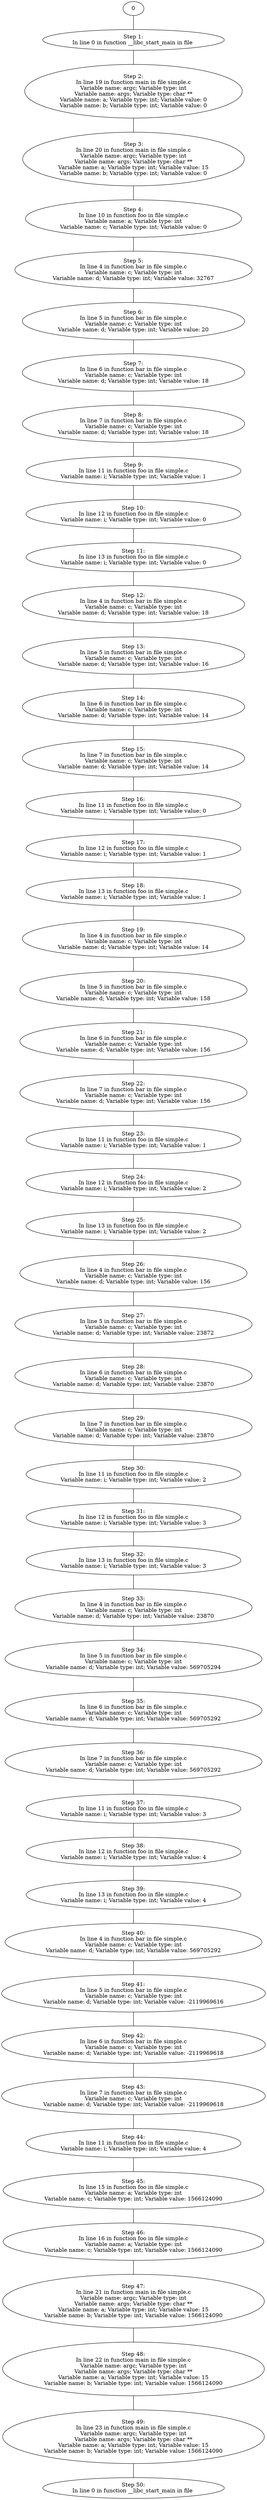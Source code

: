 strict graph  {
	"Step 1:
In line 0 in function __libc_start_main in file " -- "Step 2:
In line 19 in function main in file simple.c
Variable name: argc; Variable type: int
Variable name: args; Variable type: \
char **
Variable name: a; Variable type: int; Variable value: 0
Variable name: b; Variable type: int; Variable value: 0";
	0 -- "Step 1:
In line 0 in function __libc_start_main in file ";
	"Step 2:
In line 19 in function main in file simple.c
Variable name: argc; Variable type: int
Variable name: args; Variable type: \
char **
Variable name: a; Variable type: int; Variable value: 0
Variable name: b; Variable type: int; Variable value: 0" -- "Step 3:
In line 20 in function main in file simple.c
Variable name: argc; Variable type: int
Variable name: args; Variable type: \
char **
Variable name: a; Variable type: int; Variable value: 15
Variable name: b; Variable type: int; Variable value: 0";
	"Step 3:
In line 20 in function main in file simple.c
Variable name: argc; Variable type: int
Variable name: args; Variable type: \
char **
Variable name: a; Variable type: int; Variable value: 15
Variable name: b; Variable type: int; Variable value: 0" -- "Step 4:
In line 10 in function foo in file simple.c
Variable name: a; Variable type: int
Variable name: c; Variable type: int; Variable \
value: 0";
	"Step 4:
In line 10 in function foo in file simple.c
Variable name: a; Variable type: int
Variable name: c; Variable type: int; Variable \
value: 0" -- "Step 5:
In line 4 in function bar in file simple.c
Variable name: c; Variable type: int
Variable name: d; Variable type: int; Variable \
value: 32767";
	"Step 5:
In line 4 in function bar in file simple.c
Variable name: c; Variable type: int
Variable name: d; Variable type: int; Variable \
value: 32767" -- "Step 6:
In line 5 in function bar in file simple.c
Variable name: c; Variable type: int
Variable name: d; Variable type: int; Variable \
value: 20";
	"Step 6:
In line 5 in function bar in file simple.c
Variable name: c; Variable type: int
Variable name: d; Variable type: int; Variable \
value: 20" -- "Step 7:
In line 6 in function bar in file simple.c
Variable name: c; Variable type: int
Variable name: d; Variable type: int; Variable \
value: 18";
	"Step 7:
In line 6 in function bar in file simple.c
Variable name: c; Variable type: int
Variable name: d; Variable type: int; Variable \
value: 18" -- "Step 8:
In line 7 in function bar in file simple.c
Variable name: c; Variable type: int
Variable name: d; Variable type: int; Variable \
value: 18";
	"Step 8:
In line 7 in function bar in file simple.c
Variable name: c; Variable type: int
Variable name: d; Variable type: int; Variable \
value: 18" -- "Step 9:
In line 11 in function foo in file simple.c
Variable name: i; Variable type: int; Variable value: 1";
	"Step 9:
In line 11 in function foo in file simple.c
Variable name: i; Variable type: int; Variable value: 1" -- "Step 10:
In line 12 in function foo in file simple.c
Variable name: i; Variable type: int; Variable value: 0";
	"Step 10:
In line 12 in function foo in file simple.c
Variable name: i; Variable type: int; Variable value: 0" -- "Step 11:
In line 13 in function foo in file simple.c
Variable name: i; Variable type: int; Variable value: 0";
	"Step 11:
In line 13 in function foo in file simple.c
Variable name: i; Variable type: int; Variable value: 0" -- "Step 12:
In line 4 in function bar in file simple.c
Variable name: c; Variable type: int
Variable name: d; Variable type: int; Variable \
value: 18";
	"Step 12:
In line 4 in function bar in file simple.c
Variable name: c; Variable type: int
Variable name: d; Variable type: int; Variable \
value: 18" -- "Step 13:
In line 5 in function bar in file simple.c
Variable name: c; Variable type: int
Variable name: d; Variable type: int; Variable \
value: 16";
	"Step 13:
In line 5 in function bar in file simple.c
Variable name: c; Variable type: int
Variable name: d; Variable type: int; Variable \
value: 16" -- "Step 14:
In line 6 in function bar in file simple.c
Variable name: c; Variable type: int
Variable name: d; Variable type: int; Variable \
value: 14";
	"Step 14:
In line 6 in function bar in file simple.c
Variable name: c; Variable type: int
Variable name: d; Variable type: int; Variable \
value: 14" -- "Step 15:
In line 7 in function bar in file simple.c
Variable name: c; Variable type: int
Variable name: d; Variable type: int; Variable \
value: 14";
	"Step 15:
In line 7 in function bar in file simple.c
Variable name: c; Variable type: int
Variable name: d; Variable type: int; Variable \
value: 14" -- "Step 16:
In line 11 in function foo in file simple.c
Variable name: i; Variable type: int; Variable value: 0";
	"Step 16:
In line 11 in function foo in file simple.c
Variable name: i; Variable type: int; Variable value: 0" -- "Step 17:
In line 12 in function foo in file simple.c
Variable name: i; Variable type: int; Variable value: 1";
	"Step 17:
In line 12 in function foo in file simple.c
Variable name: i; Variable type: int; Variable value: 1" -- "Step 18:
In line 13 in function foo in file simple.c
Variable name: i; Variable type: int; Variable value: 1";
	"Step 18:
In line 13 in function foo in file simple.c
Variable name: i; Variable type: int; Variable value: 1" -- "Step 19:
In line 4 in function bar in file simple.c
Variable name: c; Variable type: int
Variable name: d; Variable type: int; Variable \
value: 14";
	"Step 19:
In line 4 in function bar in file simple.c
Variable name: c; Variable type: int
Variable name: d; Variable type: int; Variable \
value: 14" -- "Step 20:
In line 5 in function bar in file simple.c
Variable name: c; Variable type: int
Variable name: d; Variable type: int; Variable \
value: 158";
	"Step 20:
In line 5 in function bar in file simple.c
Variable name: c; Variable type: int
Variable name: d; Variable type: int; Variable \
value: 158" -- "Step 21:
In line 6 in function bar in file simple.c
Variable name: c; Variable type: int
Variable name: d; Variable type: int; Variable \
value: 156";
	"Step 21:
In line 6 in function bar in file simple.c
Variable name: c; Variable type: int
Variable name: d; Variable type: int; Variable \
value: 156" -- "Step 22:
In line 7 in function bar in file simple.c
Variable name: c; Variable type: int
Variable name: d; Variable type: int; Variable \
value: 156";
	"Step 22:
In line 7 in function bar in file simple.c
Variable name: c; Variable type: int
Variable name: d; Variable type: int; Variable \
value: 156" -- "Step 23:
In line 11 in function foo in file simple.c
Variable name: i; Variable type: int; Variable value: 1";
	"Step 23:
In line 11 in function foo in file simple.c
Variable name: i; Variable type: int; Variable value: 1" -- "Step 24:
In line 12 in function foo in file simple.c
Variable name: i; Variable type: int; Variable value: 2";
	"Step 24:
In line 12 in function foo in file simple.c
Variable name: i; Variable type: int; Variable value: 2" -- "Step 25:
In line 13 in function foo in file simple.c
Variable name: i; Variable type: int; Variable value: 2";
	"Step 25:
In line 13 in function foo in file simple.c
Variable name: i; Variable type: int; Variable value: 2" -- "Step 26:
In line 4 in function bar in file simple.c
Variable name: c; Variable type: int
Variable name: d; Variable type: int; Variable \
value: 156";
	"Step 26:
In line 4 in function bar in file simple.c
Variable name: c; Variable type: int
Variable name: d; Variable type: int; Variable \
value: 156" -- "Step 27:
In line 5 in function bar in file simple.c
Variable name: c; Variable type: int
Variable name: d; Variable type: int; Variable \
value: 23872";
	"Step 27:
In line 5 in function bar in file simple.c
Variable name: c; Variable type: int
Variable name: d; Variable type: int; Variable \
value: 23872" -- "Step 28:
In line 6 in function bar in file simple.c
Variable name: c; Variable type: int
Variable name: d; Variable type: int; Variable \
value: 23870";
	"Step 28:
In line 6 in function bar in file simple.c
Variable name: c; Variable type: int
Variable name: d; Variable type: int; Variable \
value: 23870" -- "Step 29:
In line 7 in function bar in file simple.c
Variable name: c; Variable type: int
Variable name: d; Variable type: int; Variable \
value: 23870";
	"Step 29:
In line 7 in function bar in file simple.c
Variable name: c; Variable type: int
Variable name: d; Variable type: int; Variable \
value: 23870" -- "Step 30:
In line 11 in function foo in file simple.c
Variable name: i; Variable type: int; Variable value: 2";
	"Step 30:
In line 11 in function foo in file simple.c
Variable name: i; Variable type: int; Variable value: 2" -- "Step 31:
In line 12 in function foo in file simple.c
Variable name: i; Variable type: int; Variable value: 3";
	"Step 31:
In line 12 in function foo in file simple.c
Variable name: i; Variable type: int; Variable value: 3" -- "Step 32:
In line 13 in function foo in file simple.c
Variable name: i; Variable type: int; Variable value: 3";
	"Step 32:
In line 13 in function foo in file simple.c
Variable name: i; Variable type: int; Variable value: 3" -- "Step 33:
In line 4 in function bar in file simple.c
Variable name: c; Variable type: int
Variable name: d; Variable type: int; Variable \
value: 23870";
	"Step 33:
In line 4 in function bar in file simple.c
Variable name: c; Variable type: int
Variable name: d; Variable type: int; Variable \
value: 23870" -- "Step 34:
In line 5 in function bar in file simple.c
Variable name: c; Variable type: int
Variable name: d; Variable type: int; Variable \
value: 569705294";
	"Step 34:
In line 5 in function bar in file simple.c
Variable name: c; Variable type: int
Variable name: d; Variable type: int; Variable \
value: 569705294" -- "Step 35:
In line 6 in function bar in file simple.c
Variable name: c; Variable type: int
Variable name: d; Variable type: int; Variable \
value: 569705292";
	"Step 35:
In line 6 in function bar in file simple.c
Variable name: c; Variable type: int
Variable name: d; Variable type: int; Variable \
value: 569705292" -- "Step 36:
In line 7 in function bar in file simple.c
Variable name: c; Variable type: int
Variable name: d; Variable type: int; Variable \
value: 569705292";
	"Step 36:
In line 7 in function bar in file simple.c
Variable name: c; Variable type: int
Variable name: d; Variable type: int; Variable \
value: 569705292" -- "Step 37:
In line 11 in function foo in file simple.c
Variable name: i; Variable type: int; Variable value: 3";
	"Step 37:
In line 11 in function foo in file simple.c
Variable name: i; Variable type: int; Variable value: 3" -- "Step 38:
In line 12 in function foo in file simple.c
Variable name: i; Variable type: int; Variable value: 4";
	"Step 38:
In line 12 in function foo in file simple.c
Variable name: i; Variable type: int; Variable value: 4" -- "Step 39:
In line 13 in function foo in file simple.c
Variable name: i; Variable type: int; Variable value: 4";
	"Step 39:
In line 13 in function foo in file simple.c
Variable name: i; Variable type: int; Variable value: 4" -- "Step 40:
In line 4 in function bar in file simple.c
Variable name: c; Variable type: int
Variable name: d; Variable type: int; Variable \
value: 569705292";
	"Step 40:
In line 4 in function bar in file simple.c
Variable name: c; Variable type: int
Variable name: d; Variable type: int; Variable \
value: 569705292" -- "Step 41:
In line 5 in function bar in file simple.c
Variable name: c; Variable type: int
Variable name: d; Variable type: int; Variable \
value: -2119969616";
	"Step 41:
In line 5 in function bar in file simple.c
Variable name: c; Variable type: int
Variable name: d; Variable type: int; Variable \
value: -2119969616" -- "Step 42:
In line 6 in function bar in file simple.c
Variable name: c; Variable type: int
Variable name: d; Variable type: int; Variable \
value: -2119969618";
	"Step 42:
In line 6 in function bar in file simple.c
Variable name: c; Variable type: int
Variable name: d; Variable type: int; Variable \
value: -2119969618" -- "Step 43:
In line 7 in function bar in file simple.c
Variable name: c; Variable type: int
Variable name: d; Variable type: int; Variable \
value: -2119969618";
	"Step 43:
In line 7 in function bar in file simple.c
Variable name: c; Variable type: int
Variable name: d; Variable type: int; Variable \
value: -2119969618" -- "Step 44:
In line 11 in function foo in file simple.c
Variable name: i; Variable type: int; Variable value: 4";
	"Step 44:
In line 11 in function foo in file simple.c
Variable name: i; Variable type: int; Variable value: 4" -- "Step 45:
In line 15 in function foo in file simple.c
Variable name: a; Variable type: int
Variable name: c; Variable type: int; \
Variable value: 1566124090";
	"Step 45:
In line 15 in function foo in file simple.c
Variable name: a; Variable type: int
Variable name: c; Variable type: int; \
Variable value: 1566124090" -- "Step 46:
In line 16 in function foo in file simple.c
Variable name: a; Variable type: int
Variable name: c; Variable type: int; \
Variable value: 1566124090";
	"Step 46:
In line 16 in function foo in file simple.c
Variable name: a; Variable type: int
Variable name: c; Variable type: int; \
Variable value: 1566124090" -- "Step 47:
In line 21 in function main in file simple.c
Variable name: argc; Variable type: int
Variable name: args; Variable type: \
char **
Variable name: a; Variable type: int; Variable value: 15
Variable name: b; Variable type: int; Variable value: 1566124090";
	"Step 47:
In line 21 in function main in file simple.c
Variable name: argc; Variable type: int
Variable name: args; Variable type: \
char **
Variable name: a; Variable type: int; Variable value: 15
Variable name: b; Variable type: int; Variable value: 1566124090" -- "Step 48:
In line 22 in function main in file simple.c
Variable name: argc; Variable type: int
Variable name: args; Variable type: \
char **
Variable name: a; Variable type: int; Variable value: 15
Variable name: b; Variable type: int; Variable value: 1566124090";
	"Step 48:
In line 22 in function main in file simple.c
Variable name: argc; Variable type: int
Variable name: args; Variable type: \
char **
Variable name: a; Variable type: int; Variable value: 15
Variable name: b; Variable type: int; Variable value: 1566124090" -- "Step 49:
In line 23 in function main in file simple.c
Variable name: argc; Variable type: int
Variable name: args; Variable type: \
char **
Variable name: a; Variable type: int; Variable value: 15
Variable name: b; Variable type: int; Variable value: 1566124090";
	"Step 49:
In line 23 in function main in file simple.c
Variable name: argc; Variable type: int
Variable name: args; Variable type: \
char **
Variable name: a; Variable type: int; Variable value: 15
Variable name: b; Variable type: int; Variable value: 1566124090" -- "Step 50:
In line 0 in function __libc_start_main in file ";
}
